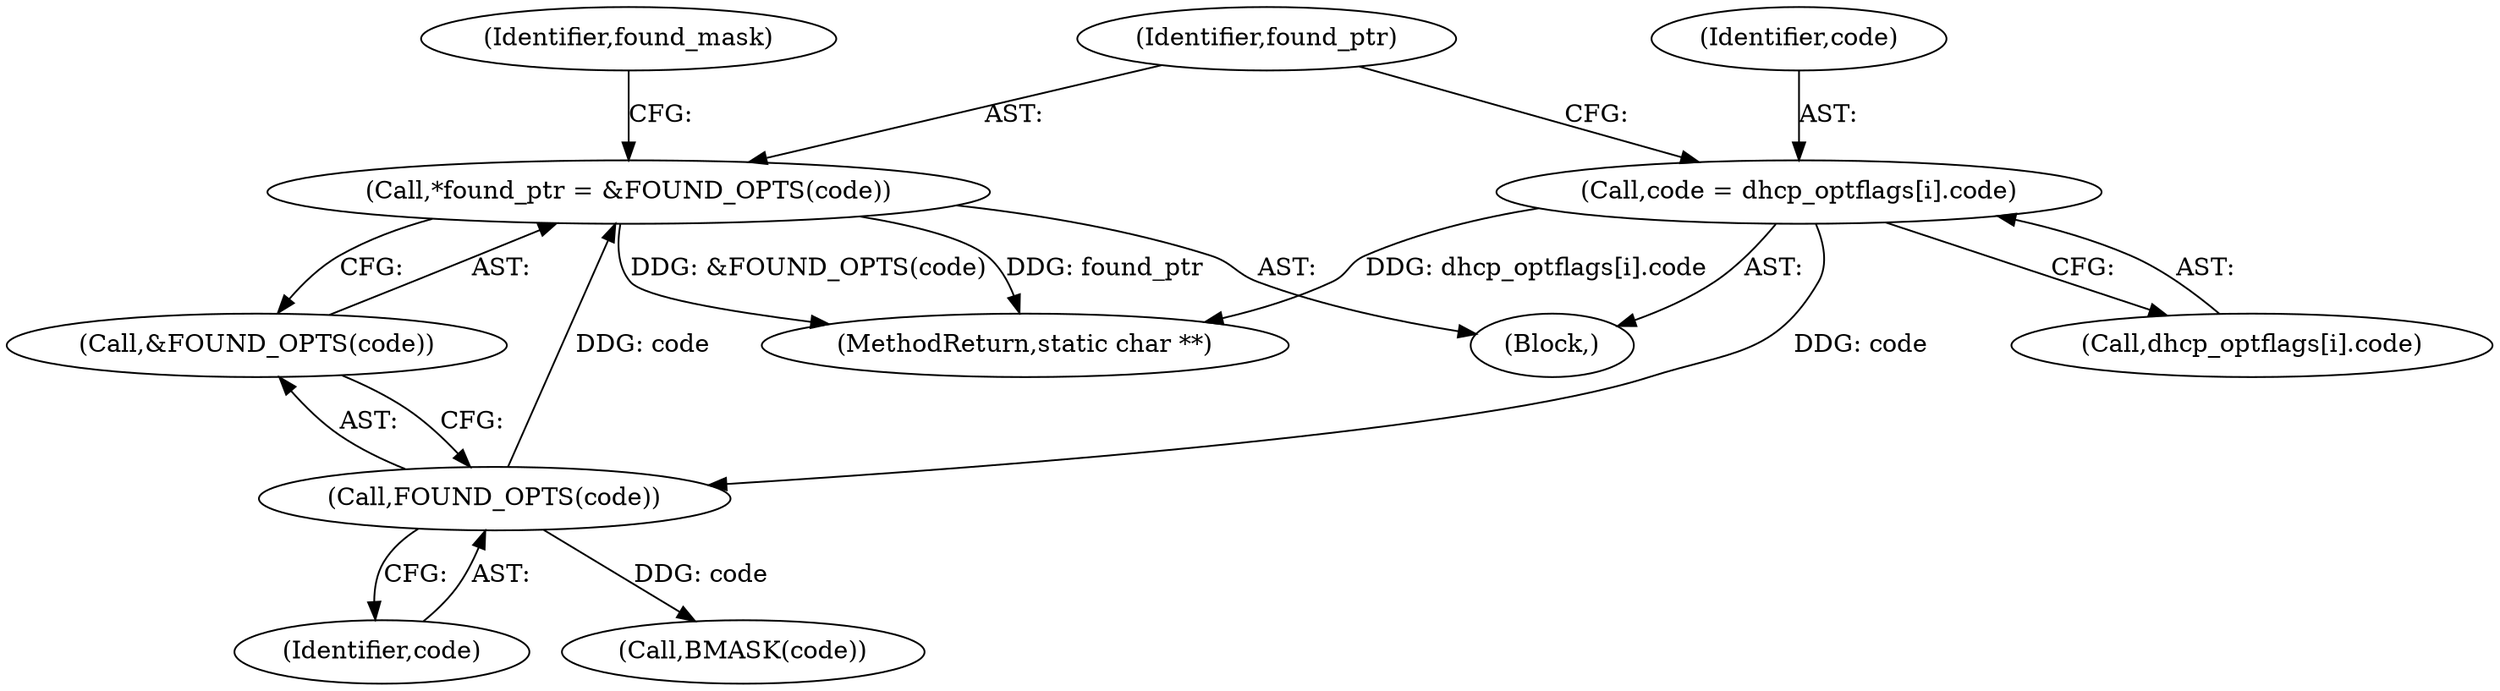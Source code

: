 digraph "0_busybox_74d9f1ba37010face4bd1449df4d60dd84450b06_0@pointer" {
"1000320" [label="(Call,*found_ptr = &FOUND_OPTS(code))"];
"1000323" [label="(Call,FOUND_OPTS(code))"];
"1000312" [label="(Call,code = dhcp_optflags[i].code)"];
"1000321" [label="(Identifier,found_ptr)"];
"1000312" [label="(Call,code = dhcp_optflags[i].code)"];
"1000323" [label="(Call,FOUND_OPTS(code))"];
"1000320" [label="(Call,*found_ptr = &FOUND_OPTS(code))"];
"1000327" [label="(Identifier,found_mask)"];
"1000314" [label="(Call,dhcp_optflags[i].code)"];
"1000479" [label="(MethodReturn,static char **)"];
"1000310" [label="(Block,)"];
"1000322" [label="(Call,&FOUND_OPTS(code))"];
"1000324" [label="(Identifier,code)"];
"1000313" [label="(Identifier,code)"];
"1000328" [label="(Call,BMASK(code))"];
"1000320" -> "1000310"  [label="AST: "];
"1000320" -> "1000322"  [label="CFG: "];
"1000321" -> "1000320"  [label="AST: "];
"1000322" -> "1000320"  [label="AST: "];
"1000327" -> "1000320"  [label="CFG: "];
"1000320" -> "1000479"  [label="DDG: &FOUND_OPTS(code)"];
"1000320" -> "1000479"  [label="DDG: found_ptr"];
"1000323" -> "1000320"  [label="DDG: code"];
"1000323" -> "1000322"  [label="AST: "];
"1000323" -> "1000324"  [label="CFG: "];
"1000324" -> "1000323"  [label="AST: "];
"1000322" -> "1000323"  [label="CFG: "];
"1000312" -> "1000323"  [label="DDG: code"];
"1000323" -> "1000328"  [label="DDG: code"];
"1000312" -> "1000310"  [label="AST: "];
"1000312" -> "1000314"  [label="CFG: "];
"1000313" -> "1000312"  [label="AST: "];
"1000314" -> "1000312"  [label="AST: "];
"1000321" -> "1000312"  [label="CFG: "];
"1000312" -> "1000479"  [label="DDG: dhcp_optflags[i].code"];
}
